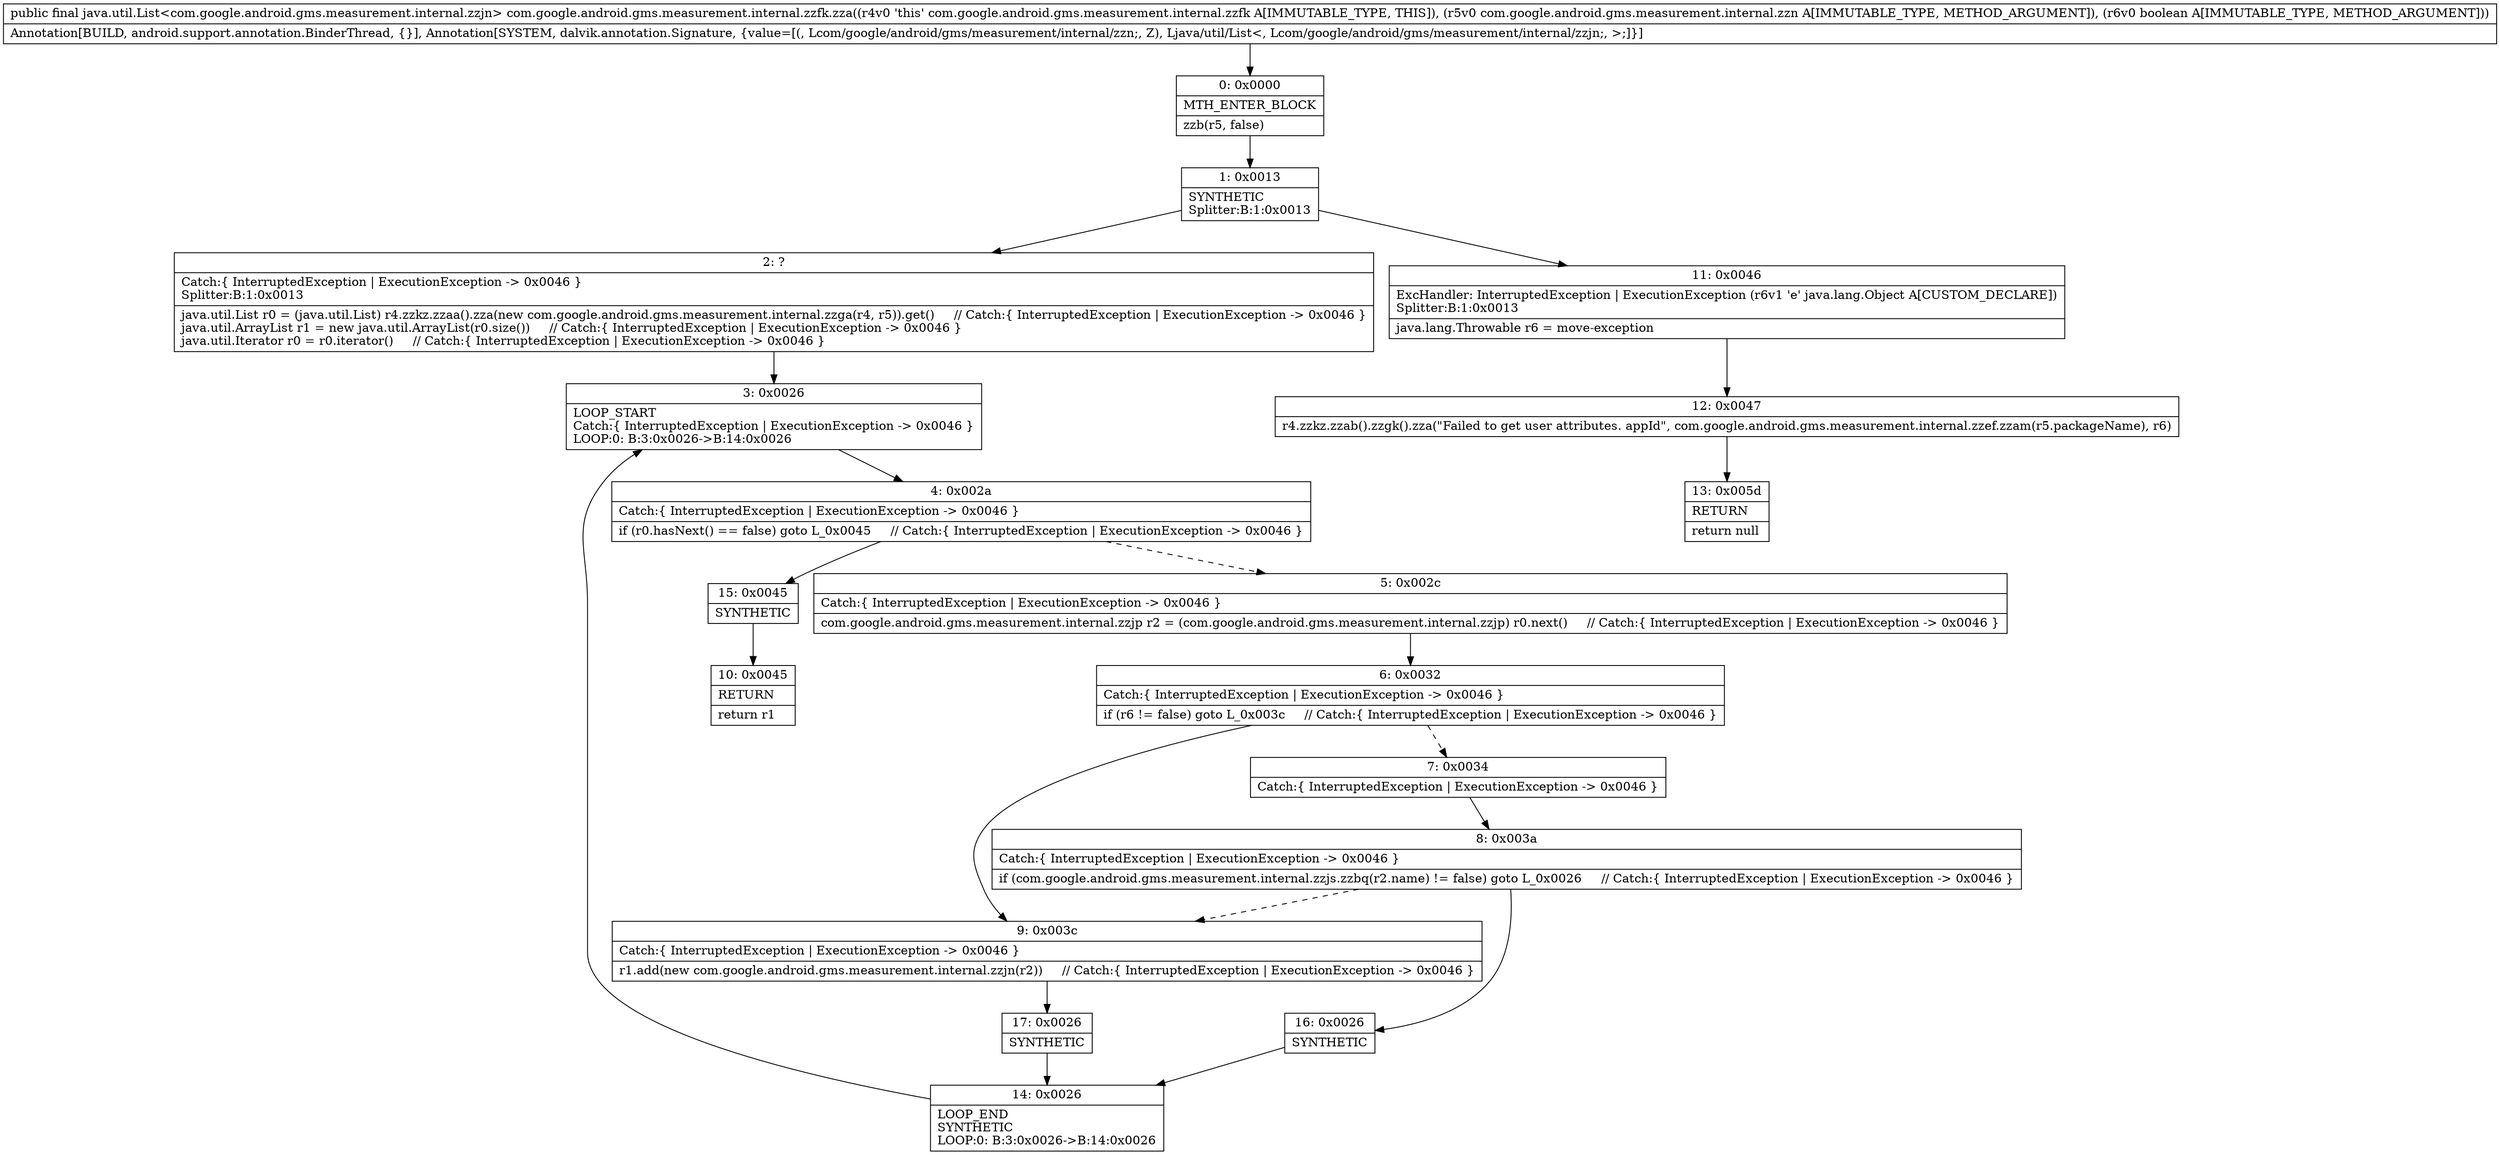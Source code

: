 digraph "CFG forcom.google.android.gms.measurement.internal.zzfk.zza(Lcom\/google\/android\/gms\/measurement\/internal\/zzn;Z)Ljava\/util\/List;" {
Node_0 [shape=record,label="{0\:\ 0x0000|MTH_ENTER_BLOCK\l|zzb(r5, false)\l}"];
Node_1 [shape=record,label="{1\:\ 0x0013|SYNTHETIC\lSplitter:B:1:0x0013\l}"];
Node_2 [shape=record,label="{2\:\ ?|Catch:\{ InterruptedException \| ExecutionException \-\> 0x0046 \}\lSplitter:B:1:0x0013\l|java.util.List r0 = (java.util.List) r4.zzkz.zzaa().zza(new com.google.android.gms.measurement.internal.zzga(r4, r5)).get()     \/\/ Catch:\{ InterruptedException \| ExecutionException \-\> 0x0046 \}\ljava.util.ArrayList r1 = new java.util.ArrayList(r0.size())     \/\/ Catch:\{ InterruptedException \| ExecutionException \-\> 0x0046 \}\ljava.util.Iterator r0 = r0.iterator()     \/\/ Catch:\{ InterruptedException \| ExecutionException \-\> 0x0046 \}\l}"];
Node_3 [shape=record,label="{3\:\ 0x0026|LOOP_START\lCatch:\{ InterruptedException \| ExecutionException \-\> 0x0046 \}\lLOOP:0: B:3:0x0026\-\>B:14:0x0026\l}"];
Node_4 [shape=record,label="{4\:\ 0x002a|Catch:\{ InterruptedException \| ExecutionException \-\> 0x0046 \}\l|if (r0.hasNext() == false) goto L_0x0045     \/\/ Catch:\{ InterruptedException \| ExecutionException \-\> 0x0046 \}\l}"];
Node_5 [shape=record,label="{5\:\ 0x002c|Catch:\{ InterruptedException \| ExecutionException \-\> 0x0046 \}\l|com.google.android.gms.measurement.internal.zzjp r2 = (com.google.android.gms.measurement.internal.zzjp) r0.next()     \/\/ Catch:\{ InterruptedException \| ExecutionException \-\> 0x0046 \}\l}"];
Node_6 [shape=record,label="{6\:\ 0x0032|Catch:\{ InterruptedException \| ExecutionException \-\> 0x0046 \}\l|if (r6 != false) goto L_0x003c     \/\/ Catch:\{ InterruptedException \| ExecutionException \-\> 0x0046 \}\l}"];
Node_7 [shape=record,label="{7\:\ 0x0034|Catch:\{ InterruptedException \| ExecutionException \-\> 0x0046 \}\l}"];
Node_8 [shape=record,label="{8\:\ 0x003a|Catch:\{ InterruptedException \| ExecutionException \-\> 0x0046 \}\l|if (com.google.android.gms.measurement.internal.zzjs.zzbq(r2.name) != false) goto L_0x0026     \/\/ Catch:\{ InterruptedException \| ExecutionException \-\> 0x0046 \}\l}"];
Node_9 [shape=record,label="{9\:\ 0x003c|Catch:\{ InterruptedException \| ExecutionException \-\> 0x0046 \}\l|r1.add(new com.google.android.gms.measurement.internal.zzjn(r2))     \/\/ Catch:\{ InterruptedException \| ExecutionException \-\> 0x0046 \}\l}"];
Node_10 [shape=record,label="{10\:\ 0x0045|RETURN\l|return r1\l}"];
Node_11 [shape=record,label="{11\:\ 0x0046|ExcHandler: InterruptedException \| ExecutionException (r6v1 'e' java.lang.Object A[CUSTOM_DECLARE])\lSplitter:B:1:0x0013\l|java.lang.Throwable r6 = move\-exception\l}"];
Node_12 [shape=record,label="{12\:\ 0x0047|r4.zzkz.zzab().zzgk().zza(\"Failed to get user attributes. appId\", com.google.android.gms.measurement.internal.zzef.zzam(r5.packageName), r6)\l}"];
Node_13 [shape=record,label="{13\:\ 0x005d|RETURN\l|return null\l}"];
Node_14 [shape=record,label="{14\:\ 0x0026|LOOP_END\lSYNTHETIC\lLOOP:0: B:3:0x0026\-\>B:14:0x0026\l}"];
Node_15 [shape=record,label="{15\:\ 0x0045|SYNTHETIC\l}"];
Node_16 [shape=record,label="{16\:\ 0x0026|SYNTHETIC\l}"];
Node_17 [shape=record,label="{17\:\ 0x0026|SYNTHETIC\l}"];
MethodNode[shape=record,label="{public final java.util.List\<com.google.android.gms.measurement.internal.zzjn\> com.google.android.gms.measurement.internal.zzfk.zza((r4v0 'this' com.google.android.gms.measurement.internal.zzfk A[IMMUTABLE_TYPE, THIS]), (r5v0 com.google.android.gms.measurement.internal.zzn A[IMMUTABLE_TYPE, METHOD_ARGUMENT]), (r6v0 boolean A[IMMUTABLE_TYPE, METHOD_ARGUMENT]))  | Annotation[BUILD, android.support.annotation.BinderThread, \{\}], Annotation[SYSTEM, dalvik.annotation.Signature, \{value=[(, Lcom\/google\/android\/gms\/measurement\/internal\/zzn;, Z), Ljava\/util\/List\<, Lcom\/google\/android\/gms\/measurement\/internal\/zzjn;, \>;]\}]\l}"];
MethodNode -> Node_0;
Node_0 -> Node_1;
Node_1 -> Node_2;
Node_1 -> Node_11;
Node_2 -> Node_3;
Node_3 -> Node_4;
Node_4 -> Node_5[style=dashed];
Node_4 -> Node_15;
Node_5 -> Node_6;
Node_6 -> Node_7[style=dashed];
Node_6 -> Node_9;
Node_7 -> Node_8;
Node_8 -> Node_9[style=dashed];
Node_8 -> Node_16;
Node_9 -> Node_17;
Node_11 -> Node_12;
Node_12 -> Node_13;
Node_14 -> Node_3;
Node_15 -> Node_10;
Node_16 -> Node_14;
Node_17 -> Node_14;
}

